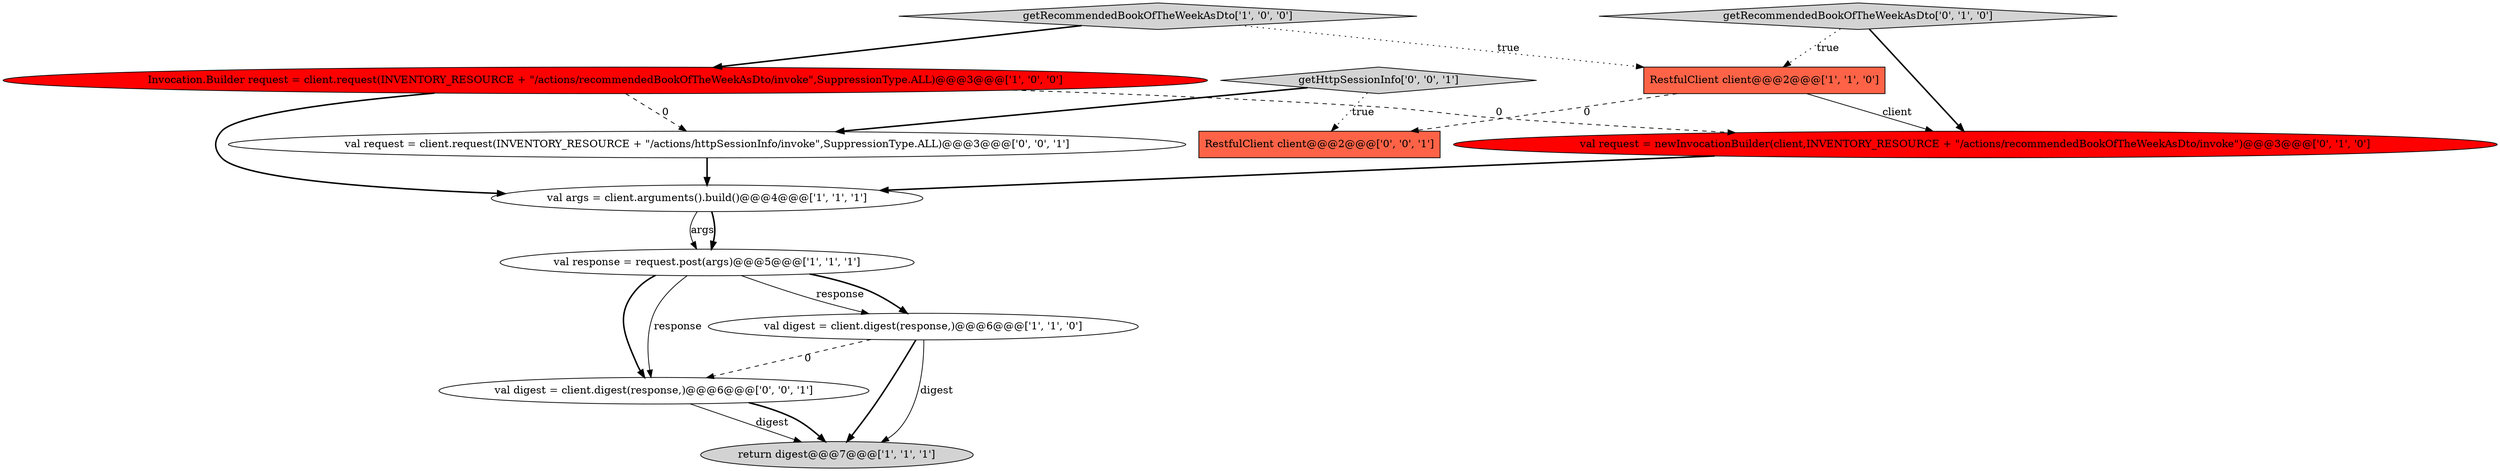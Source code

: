 digraph {
9 [style = filled, label = "val digest = client.digest(response,)@@@6@@@['0', '0', '1']", fillcolor = white, shape = ellipse image = "AAA0AAABBB3BBB"];
1 [style = filled, label = "return digest@@@7@@@['1', '1', '1']", fillcolor = lightgray, shape = ellipse image = "AAA0AAABBB1BBB"];
5 [style = filled, label = "val response = request.post(args)@@@5@@@['1', '1', '1']", fillcolor = white, shape = ellipse image = "AAA0AAABBB1BBB"];
4 [style = filled, label = "getRecommendedBookOfTheWeekAsDto['1', '0', '0']", fillcolor = lightgray, shape = diamond image = "AAA0AAABBB1BBB"];
8 [style = filled, label = "getRecommendedBookOfTheWeekAsDto['0', '1', '0']", fillcolor = lightgray, shape = diamond image = "AAA0AAABBB2BBB"];
12 [style = filled, label = "getHttpSessionInfo['0', '0', '1']", fillcolor = lightgray, shape = diamond image = "AAA0AAABBB3BBB"];
3 [style = filled, label = "Invocation.Builder request = client.request(INVENTORY_RESOURCE + \"/actions/recommendedBookOfTheWeekAsDto/invoke\",SuppressionType.ALL)@@@3@@@['1', '0', '0']", fillcolor = red, shape = ellipse image = "AAA1AAABBB1BBB"];
11 [style = filled, label = "val request = client.request(INVENTORY_RESOURCE + \"/actions/httpSessionInfo/invoke\",SuppressionType.ALL)@@@3@@@['0', '0', '1']", fillcolor = white, shape = ellipse image = "AAA0AAABBB3BBB"];
7 [style = filled, label = "val request = newInvocationBuilder(client,INVENTORY_RESOURCE + \"/actions/recommendedBookOfTheWeekAsDto/invoke\")@@@3@@@['0', '1', '0']", fillcolor = red, shape = ellipse image = "AAA1AAABBB2BBB"];
2 [style = filled, label = "val args = client.arguments().build()@@@4@@@['1', '1', '1']", fillcolor = white, shape = ellipse image = "AAA0AAABBB1BBB"];
0 [style = filled, label = "RestfulClient client@@@2@@@['1', '1', '0']", fillcolor = tomato, shape = box image = "AAA0AAABBB1BBB"];
6 [style = filled, label = "val digest = client.digest(response,)@@@6@@@['1', '1', '0']", fillcolor = white, shape = ellipse image = "AAA0AAABBB1BBB"];
10 [style = filled, label = "RestfulClient client@@@2@@@['0', '0', '1']", fillcolor = tomato, shape = box image = "AAA0AAABBB3BBB"];
4->3 [style = bold, label=""];
0->7 [style = solid, label="client"];
5->9 [style = bold, label=""];
3->7 [style = dashed, label="0"];
4->0 [style = dotted, label="true"];
6->9 [style = dashed, label="0"];
12->11 [style = bold, label=""];
5->6 [style = solid, label="response"];
5->9 [style = solid, label="response"];
11->2 [style = bold, label=""];
0->10 [style = dashed, label="0"];
8->7 [style = bold, label=""];
6->1 [style = solid, label="digest"];
6->1 [style = bold, label=""];
2->5 [style = solid, label="args"];
9->1 [style = solid, label="digest"];
5->6 [style = bold, label=""];
3->2 [style = bold, label=""];
12->10 [style = dotted, label="true"];
7->2 [style = bold, label=""];
8->0 [style = dotted, label="true"];
9->1 [style = bold, label=""];
3->11 [style = dashed, label="0"];
2->5 [style = bold, label=""];
}

